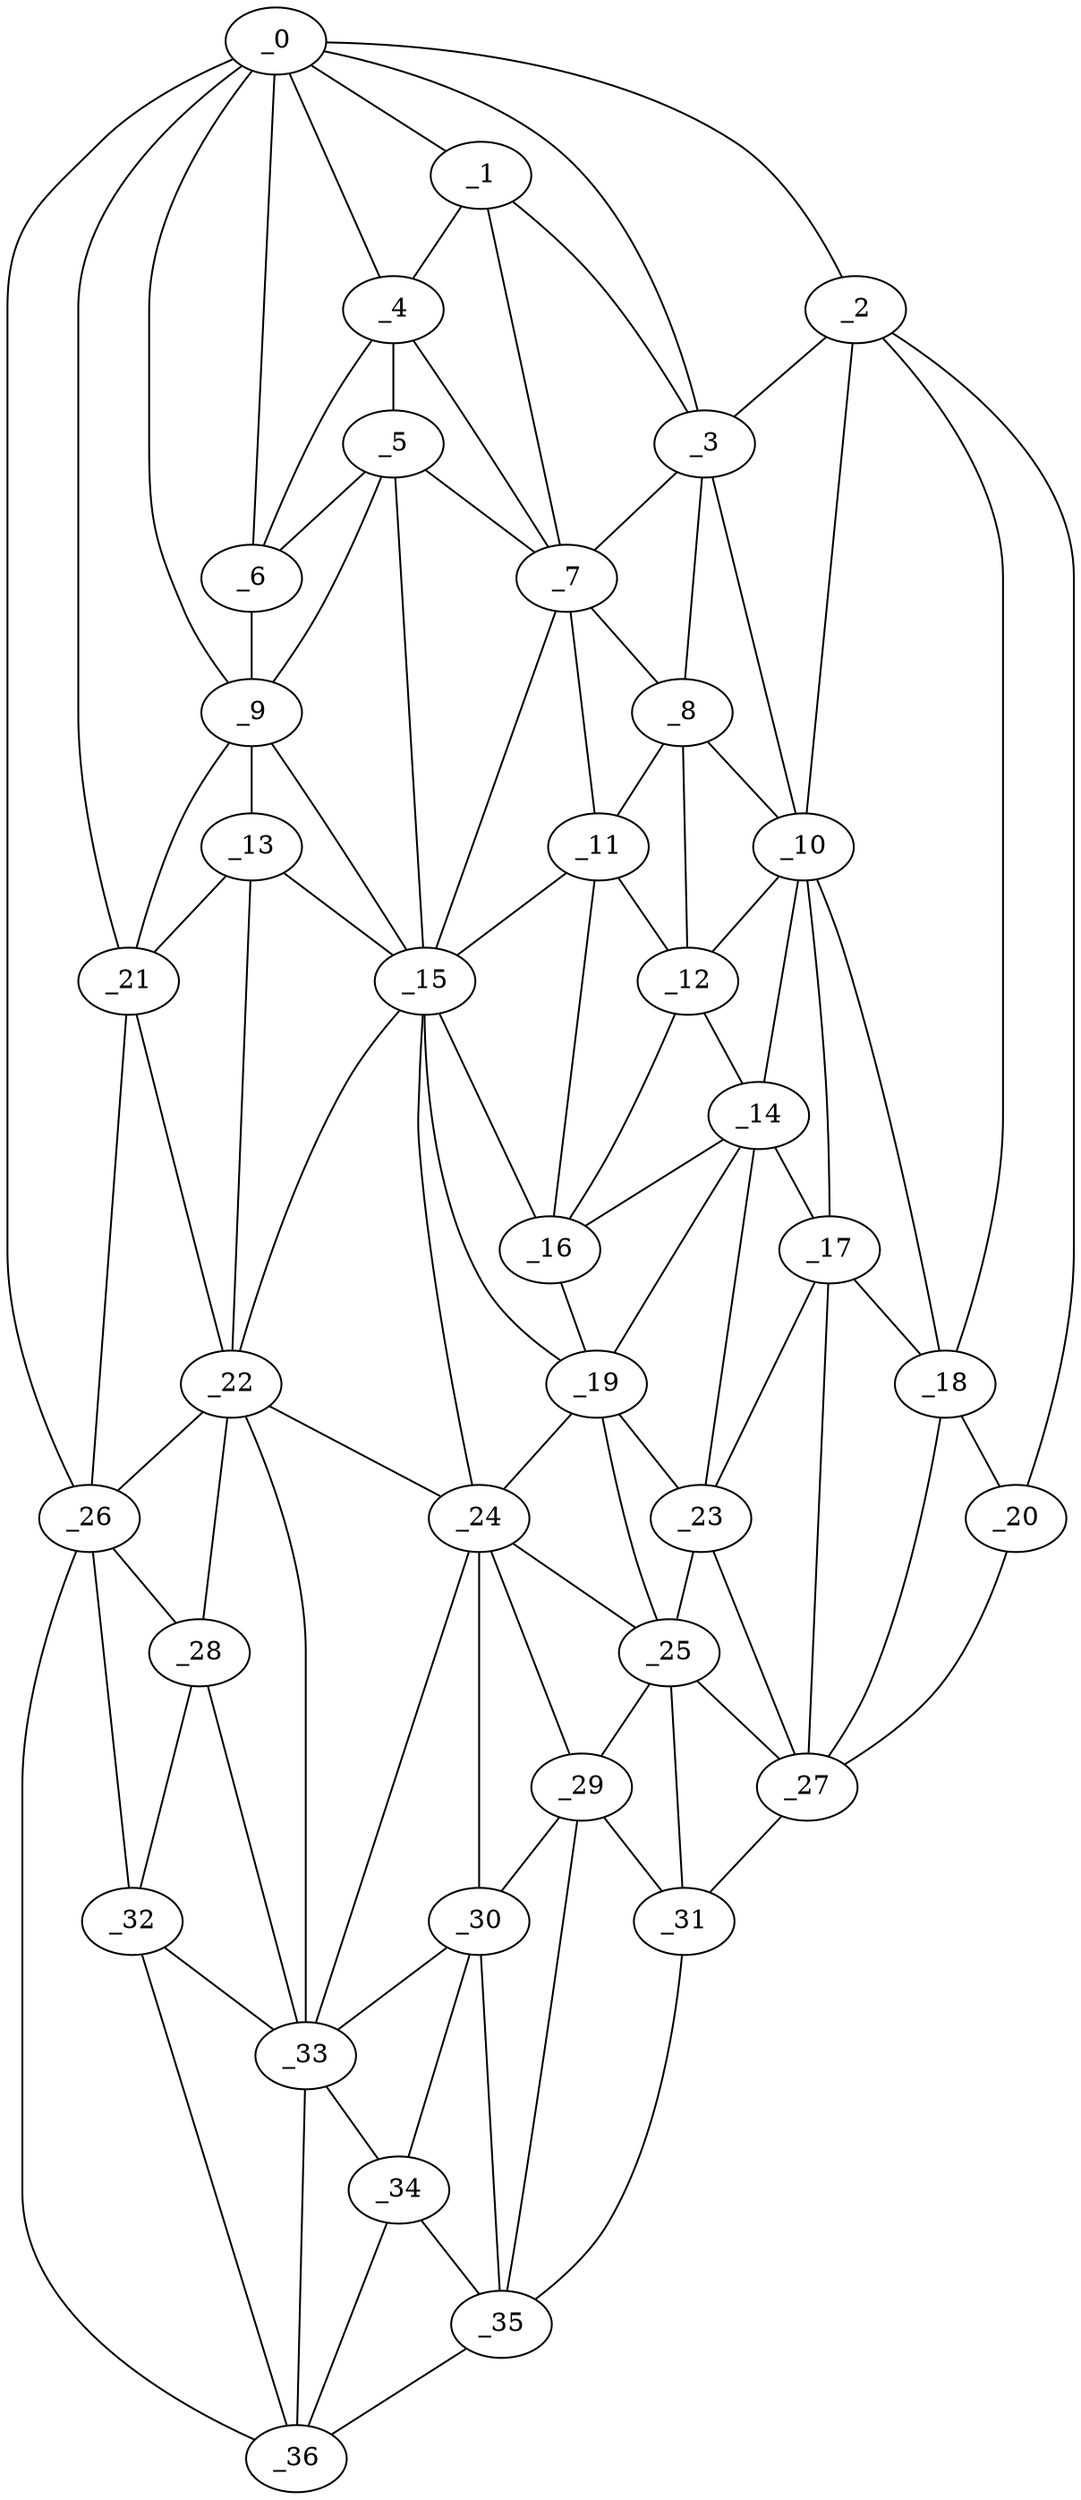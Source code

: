 graph "obj29__305.gxl" {
	_0	 [x=27,
		y=18];
	_1	 [x=34,
		y=36];
	_0 -- _1	 [valence=2];
	_2	 [x=34,
		y=109];
	_0 -- _2	 [valence=1];
	_3	 [x=36,
		y=91];
	_0 -- _3	 [valence=2];
	_4	 [x=51,
		y=39];
	_0 -- _4	 [valence=1];
	_6	 [x=61,
		y=32];
	_0 -- _6	 [valence=2];
	_9	 [x=67,
		y=31];
	_0 -- _9	 [valence=1];
	_21	 [x=90,
		y=28];
	_0 -- _21	 [valence=2];
	_26	 [x=97,
		y=27];
	_0 -- _26	 [valence=1];
	_1 -- _3	 [valence=2];
	_1 -- _4	 [valence=2];
	_7	 [x=61,
		y=54];
	_1 -- _7	 [valence=2];
	_2 -- _3	 [valence=2];
	_10	 [x=68,
		y=86];
	_2 -- _10	 [valence=2];
	_18	 [x=84,
		y=101];
	_2 -- _18	 [valence=2];
	_20	 [x=89,
		y=107];
	_2 -- _20	 [valence=1];
	_3 -- _7	 [valence=1];
	_8	 [x=61,
		y=75];
	_3 -- _8	 [valence=1];
	_3 -- _10	 [valence=2];
	_5	 [x=58,
		y=37];
	_4 -- _5	 [valence=2];
	_4 -- _6	 [valence=2];
	_4 -- _7	 [valence=2];
	_5 -- _6	 [valence=2];
	_5 -- _7	 [valence=2];
	_5 -- _9	 [valence=2];
	_15	 [x=81,
		y=45];
	_5 -- _15	 [valence=1];
	_6 -- _9	 [valence=2];
	_7 -- _8	 [valence=2];
	_11	 [x=69,
		y=70];
	_7 -- _11	 [valence=2];
	_7 -- _15	 [valence=2];
	_8 -- _10	 [valence=2];
	_8 -- _11	 [valence=2];
	_12	 [x=70,
		y=79];
	_8 -- _12	 [valence=2];
	_13	 [x=78,
		y=35];
	_9 -- _13	 [valence=2];
	_9 -- _15	 [valence=2];
	_9 -- _21	 [valence=1];
	_10 -- _12	 [valence=1];
	_14	 [x=79,
		y=85];
	_10 -- _14	 [valence=2];
	_17	 [x=83,
		y=96];
	_10 -- _17	 [valence=2];
	_10 -- _18	 [valence=2];
	_11 -- _12	 [valence=2];
	_11 -- _15	 [valence=1];
	_16	 [x=81,
		y=74];
	_11 -- _16	 [valence=2];
	_12 -- _14	 [valence=2];
	_12 -- _16	 [valence=2];
	_13 -- _15	 [valence=2];
	_13 -- _21	 [valence=2];
	_22	 [x=90,
		y=37];
	_13 -- _22	 [valence=2];
	_14 -- _16	 [valence=2];
	_14 -- _17	 [valence=2];
	_19	 [x=86,
		y=74];
	_14 -- _19	 [valence=2];
	_23	 [x=90,
		y=85];
	_14 -- _23	 [valence=2];
	_15 -- _16	 [valence=1];
	_15 -- _19	 [valence=2];
	_15 -- _22	 [valence=2];
	_24	 [x=96,
		y=71];
	_15 -- _24	 [valence=2];
	_16 -- _19	 [valence=2];
	_17 -- _18	 [valence=1];
	_17 -- _23	 [valence=2];
	_27	 [x=99,
		y=104];
	_17 -- _27	 [valence=2];
	_18 -- _20	 [valence=2];
	_18 -- _27	 [valence=2];
	_19 -- _23	 [valence=1];
	_19 -- _24	 [valence=1];
	_25	 [x=96,
		y=84];
	_19 -- _25	 [valence=2];
	_20 -- _27	 [valence=1];
	_21 -- _22	 [valence=2];
	_21 -- _26	 [valence=2];
	_22 -- _24	 [valence=2];
	_22 -- _26	 [valence=2];
	_28	 [x=101,
		y=35];
	_22 -- _28	 [valence=1];
	_33	 [x=114,
		y=59];
	_22 -- _33	 [valence=2];
	_23 -- _25	 [valence=2];
	_23 -- _27	 [valence=2];
	_24 -- _25	 [valence=2];
	_29	 [x=105,
		y=79];
	_24 -- _29	 [valence=2];
	_30	 [x=110,
		y=67];
	_24 -- _30	 [valence=1];
	_24 -- _33	 [valence=1];
	_25 -- _27	 [valence=2];
	_25 -- _29	 [valence=2];
	_31	 [x=110,
		y=91];
	_25 -- _31	 [valence=2];
	_26 -- _28	 [valence=2];
	_32	 [x=112,
		y=35];
	_26 -- _32	 [valence=2];
	_36	 [x=124,
		y=40];
	_26 -- _36	 [valence=1];
	_27 -- _31	 [valence=1];
	_28 -- _32	 [valence=2];
	_28 -- _33	 [valence=1];
	_29 -- _30	 [valence=2];
	_29 -- _31	 [valence=1];
	_35	 [x=119,
		y=74];
	_29 -- _35	 [valence=2];
	_30 -- _33	 [valence=2];
	_34	 [x=118,
		y=64];
	_30 -- _34	 [valence=2];
	_30 -- _35	 [valence=2];
	_31 -- _35	 [valence=1];
	_32 -- _33	 [valence=2];
	_32 -- _36	 [valence=2];
	_33 -- _34	 [valence=1];
	_33 -- _36	 [valence=2];
	_34 -- _35	 [valence=1];
	_34 -- _36	 [valence=2];
	_35 -- _36	 [valence=1];
}
